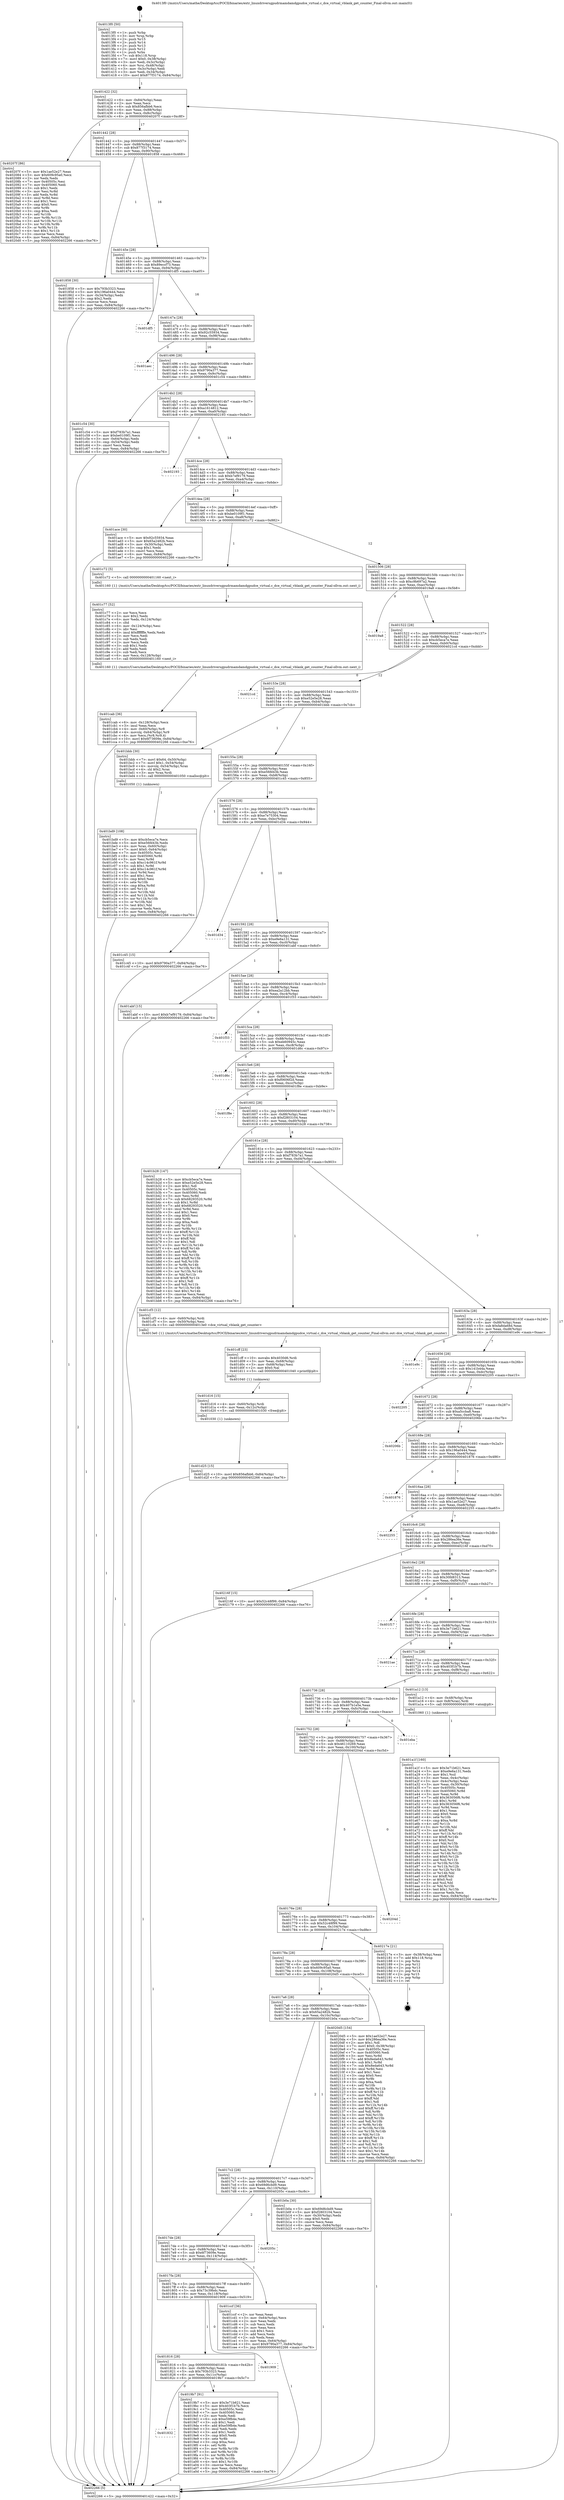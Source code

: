 digraph "0x4013f0" {
  label = "0x4013f0 (/mnt/c/Users/mathe/Desktop/tcc/POCII/binaries/extr_linuxdriversgpudrmamdamdgpudce_virtual.c_dce_virtual_vblank_get_counter_Final-ollvm.out::main(0))"
  labelloc = "t"
  node[shape=record]

  Entry [label="",width=0.3,height=0.3,shape=circle,fillcolor=black,style=filled]
  "0x401422" [label="{
     0x401422 [32]\l
     | [instrs]\l
     &nbsp;&nbsp;0x401422 \<+6\>: mov -0x84(%rbp),%eax\l
     &nbsp;&nbsp;0x401428 \<+2\>: mov %eax,%ecx\l
     &nbsp;&nbsp;0x40142a \<+6\>: sub $0x856afbb6,%ecx\l
     &nbsp;&nbsp;0x401430 \<+6\>: mov %eax,-0x88(%rbp)\l
     &nbsp;&nbsp;0x401436 \<+6\>: mov %ecx,-0x8c(%rbp)\l
     &nbsp;&nbsp;0x40143c \<+6\>: je 000000000040207f \<main+0xc8f\>\l
  }"]
  "0x40207f" [label="{
     0x40207f [86]\l
     | [instrs]\l
     &nbsp;&nbsp;0x40207f \<+5\>: mov $0x1ae52e27,%eax\l
     &nbsp;&nbsp;0x402084 \<+5\>: mov $0x609c95a0,%ecx\l
     &nbsp;&nbsp;0x402089 \<+2\>: xor %edx,%edx\l
     &nbsp;&nbsp;0x40208b \<+7\>: mov 0x40505c,%esi\l
     &nbsp;&nbsp;0x402092 \<+7\>: mov 0x405060,%edi\l
     &nbsp;&nbsp;0x402099 \<+3\>: sub $0x1,%edx\l
     &nbsp;&nbsp;0x40209c \<+3\>: mov %esi,%r8d\l
     &nbsp;&nbsp;0x40209f \<+3\>: add %edx,%r8d\l
     &nbsp;&nbsp;0x4020a2 \<+4\>: imul %r8d,%esi\l
     &nbsp;&nbsp;0x4020a6 \<+3\>: and $0x1,%esi\l
     &nbsp;&nbsp;0x4020a9 \<+3\>: cmp $0x0,%esi\l
     &nbsp;&nbsp;0x4020ac \<+4\>: sete %r9b\l
     &nbsp;&nbsp;0x4020b0 \<+3\>: cmp $0xa,%edi\l
     &nbsp;&nbsp;0x4020b3 \<+4\>: setl %r10b\l
     &nbsp;&nbsp;0x4020b7 \<+3\>: mov %r9b,%r11b\l
     &nbsp;&nbsp;0x4020ba \<+3\>: and %r10b,%r11b\l
     &nbsp;&nbsp;0x4020bd \<+3\>: xor %r10b,%r9b\l
     &nbsp;&nbsp;0x4020c0 \<+3\>: or %r9b,%r11b\l
     &nbsp;&nbsp;0x4020c3 \<+4\>: test $0x1,%r11b\l
     &nbsp;&nbsp;0x4020c7 \<+3\>: cmovne %ecx,%eax\l
     &nbsp;&nbsp;0x4020ca \<+6\>: mov %eax,-0x84(%rbp)\l
     &nbsp;&nbsp;0x4020d0 \<+5\>: jmp 0000000000402266 \<main+0xe76\>\l
  }"]
  "0x401442" [label="{
     0x401442 [28]\l
     | [instrs]\l
     &nbsp;&nbsp;0x401442 \<+5\>: jmp 0000000000401447 \<main+0x57\>\l
     &nbsp;&nbsp;0x401447 \<+6\>: mov -0x88(%rbp),%eax\l
     &nbsp;&nbsp;0x40144d \<+5\>: sub $0x877f3174,%eax\l
     &nbsp;&nbsp;0x401452 \<+6\>: mov %eax,-0x90(%rbp)\l
     &nbsp;&nbsp;0x401458 \<+6\>: je 0000000000401858 \<main+0x468\>\l
  }"]
  Exit [label="",width=0.3,height=0.3,shape=circle,fillcolor=black,style=filled,peripheries=2]
  "0x401858" [label="{
     0x401858 [30]\l
     | [instrs]\l
     &nbsp;&nbsp;0x401858 \<+5\>: mov $0x793b3323,%eax\l
     &nbsp;&nbsp;0x40185d \<+5\>: mov $0x196a0444,%ecx\l
     &nbsp;&nbsp;0x401862 \<+3\>: mov -0x34(%rbp),%edx\l
     &nbsp;&nbsp;0x401865 \<+3\>: cmp $0x2,%edx\l
     &nbsp;&nbsp;0x401868 \<+3\>: cmovne %ecx,%eax\l
     &nbsp;&nbsp;0x40186b \<+6\>: mov %eax,-0x84(%rbp)\l
     &nbsp;&nbsp;0x401871 \<+5\>: jmp 0000000000402266 \<main+0xe76\>\l
  }"]
  "0x40145e" [label="{
     0x40145e [28]\l
     | [instrs]\l
     &nbsp;&nbsp;0x40145e \<+5\>: jmp 0000000000401463 \<main+0x73\>\l
     &nbsp;&nbsp;0x401463 \<+6\>: mov -0x88(%rbp),%eax\l
     &nbsp;&nbsp;0x401469 \<+5\>: sub $0x89eccf73,%eax\l
     &nbsp;&nbsp;0x40146e \<+6\>: mov %eax,-0x94(%rbp)\l
     &nbsp;&nbsp;0x401474 \<+6\>: je 0000000000401df5 \<main+0xa05\>\l
  }"]
  "0x402266" [label="{
     0x402266 [5]\l
     | [instrs]\l
     &nbsp;&nbsp;0x402266 \<+5\>: jmp 0000000000401422 \<main+0x32\>\l
  }"]
  "0x4013f0" [label="{
     0x4013f0 [50]\l
     | [instrs]\l
     &nbsp;&nbsp;0x4013f0 \<+1\>: push %rbp\l
     &nbsp;&nbsp;0x4013f1 \<+3\>: mov %rsp,%rbp\l
     &nbsp;&nbsp;0x4013f4 \<+2\>: push %r15\l
     &nbsp;&nbsp;0x4013f6 \<+2\>: push %r14\l
     &nbsp;&nbsp;0x4013f8 \<+2\>: push %r13\l
     &nbsp;&nbsp;0x4013fa \<+2\>: push %r12\l
     &nbsp;&nbsp;0x4013fc \<+1\>: push %rbx\l
     &nbsp;&nbsp;0x4013fd \<+7\>: sub $0x118,%rsp\l
     &nbsp;&nbsp;0x401404 \<+7\>: movl $0x0,-0x38(%rbp)\l
     &nbsp;&nbsp;0x40140b \<+3\>: mov %edi,-0x3c(%rbp)\l
     &nbsp;&nbsp;0x40140e \<+4\>: mov %rsi,-0x48(%rbp)\l
     &nbsp;&nbsp;0x401412 \<+3\>: mov -0x3c(%rbp),%edi\l
     &nbsp;&nbsp;0x401415 \<+3\>: mov %edi,-0x34(%rbp)\l
     &nbsp;&nbsp;0x401418 \<+10\>: movl $0x877f3174,-0x84(%rbp)\l
  }"]
  "0x401d25" [label="{
     0x401d25 [15]\l
     | [instrs]\l
     &nbsp;&nbsp;0x401d25 \<+10\>: movl $0x856afbb6,-0x84(%rbp)\l
     &nbsp;&nbsp;0x401d2f \<+5\>: jmp 0000000000402266 \<main+0xe76\>\l
  }"]
  "0x401df5" [label="{
     0x401df5\l
  }", style=dashed]
  "0x40147a" [label="{
     0x40147a [28]\l
     | [instrs]\l
     &nbsp;&nbsp;0x40147a \<+5\>: jmp 000000000040147f \<main+0x8f\>\l
     &nbsp;&nbsp;0x40147f \<+6\>: mov -0x88(%rbp),%eax\l
     &nbsp;&nbsp;0x401485 \<+5\>: sub $0x92c55934,%eax\l
     &nbsp;&nbsp;0x40148a \<+6\>: mov %eax,-0x98(%rbp)\l
     &nbsp;&nbsp;0x401490 \<+6\>: je 0000000000401aec \<main+0x6fc\>\l
  }"]
  "0x401d16" [label="{
     0x401d16 [15]\l
     | [instrs]\l
     &nbsp;&nbsp;0x401d16 \<+4\>: mov -0x60(%rbp),%rdi\l
     &nbsp;&nbsp;0x401d1a \<+6\>: mov %eax,-0x12c(%rbp)\l
     &nbsp;&nbsp;0x401d20 \<+5\>: call 0000000000401030 \<free@plt\>\l
     | [calls]\l
     &nbsp;&nbsp;0x401030 \{1\} (unknown)\l
  }"]
  "0x401aec" [label="{
     0x401aec\l
  }", style=dashed]
  "0x401496" [label="{
     0x401496 [28]\l
     | [instrs]\l
     &nbsp;&nbsp;0x401496 \<+5\>: jmp 000000000040149b \<main+0xab\>\l
     &nbsp;&nbsp;0x40149b \<+6\>: mov -0x88(%rbp),%eax\l
     &nbsp;&nbsp;0x4014a1 \<+5\>: sub $0x9790a377,%eax\l
     &nbsp;&nbsp;0x4014a6 \<+6\>: mov %eax,-0x9c(%rbp)\l
     &nbsp;&nbsp;0x4014ac \<+6\>: je 0000000000401c54 \<main+0x864\>\l
  }"]
  "0x401cff" [label="{
     0x401cff [23]\l
     | [instrs]\l
     &nbsp;&nbsp;0x401cff \<+10\>: movabs $0x4030d6,%rdi\l
     &nbsp;&nbsp;0x401d09 \<+3\>: mov %eax,-0x68(%rbp)\l
     &nbsp;&nbsp;0x401d0c \<+3\>: mov -0x68(%rbp),%esi\l
     &nbsp;&nbsp;0x401d0f \<+2\>: mov $0x0,%al\l
     &nbsp;&nbsp;0x401d11 \<+5\>: call 0000000000401040 \<printf@plt\>\l
     | [calls]\l
     &nbsp;&nbsp;0x401040 \{1\} (unknown)\l
  }"]
  "0x401c54" [label="{
     0x401c54 [30]\l
     | [instrs]\l
     &nbsp;&nbsp;0x401c54 \<+5\>: mov $0xf783b7a1,%eax\l
     &nbsp;&nbsp;0x401c59 \<+5\>: mov $0xbe0109f1,%ecx\l
     &nbsp;&nbsp;0x401c5e \<+3\>: mov -0x64(%rbp),%edx\l
     &nbsp;&nbsp;0x401c61 \<+3\>: cmp -0x54(%rbp),%edx\l
     &nbsp;&nbsp;0x401c64 \<+3\>: cmovl %ecx,%eax\l
     &nbsp;&nbsp;0x401c67 \<+6\>: mov %eax,-0x84(%rbp)\l
     &nbsp;&nbsp;0x401c6d \<+5\>: jmp 0000000000402266 \<main+0xe76\>\l
  }"]
  "0x4014b2" [label="{
     0x4014b2 [28]\l
     | [instrs]\l
     &nbsp;&nbsp;0x4014b2 \<+5\>: jmp 00000000004014b7 \<main+0xc7\>\l
     &nbsp;&nbsp;0x4014b7 \<+6\>: mov -0x88(%rbp),%eax\l
     &nbsp;&nbsp;0x4014bd \<+5\>: sub $0xa1614812,%eax\l
     &nbsp;&nbsp;0x4014c2 \<+6\>: mov %eax,-0xa0(%rbp)\l
     &nbsp;&nbsp;0x4014c8 \<+6\>: je 0000000000402193 \<main+0xda3\>\l
  }"]
  "0x401cab" [label="{
     0x401cab [36]\l
     | [instrs]\l
     &nbsp;&nbsp;0x401cab \<+6\>: mov -0x128(%rbp),%ecx\l
     &nbsp;&nbsp;0x401cb1 \<+3\>: imul %eax,%ecx\l
     &nbsp;&nbsp;0x401cb4 \<+4\>: mov -0x60(%rbp),%r8\l
     &nbsp;&nbsp;0x401cb8 \<+4\>: movslq -0x64(%rbp),%r9\l
     &nbsp;&nbsp;0x401cbc \<+4\>: mov %ecx,(%r8,%r9,4)\l
     &nbsp;&nbsp;0x401cc0 \<+10\>: movl $0x6f73609e,-0x84(%rbp)\l
     &nbsp;&nbsp;0x401cca \<+5\>: jmp 0000000000402266 \<main+0xe76\>\l
  }"]
  "0x402193" [label="{
     0x402193\l
  }", style=dashed]
  "0x4014ce" [label="{
     0x4014ce [28]\l
     | [instrs]\l
     &nbsp;&nbsp;0x4014ce \<+5\>: jmp 00000000004014d3 \<main+0xe3\>\l
     &nbsp;&nbsp;0x4014d3 \<+6\>: mov -0x88(%rbp),%eax\l
     &nbsp;&nbsp;0x4014d9 \<+5\>: sub $0xb7ef9179,%eax\l
     &nbsp;&nbsp;0x4014de \<+6\>: mov %eax,-0xa4(%rbp)\l
     &nbsp;&nbsp;0x4014e4 \<+6\>: je 0000000000401ace \<main+0x6de\>\l
  }"]
  "0x401c77" [label="{
     0x401c77 [52]\l
     | [instrs]\l
     &nbsp;&nbsp;0x401c77 \<+2\>: xor %ecx,%ecx\l
     &nbsp;&nbsp;0x401c79 \<+5\>: mov $0x2,%edx\l
     &nbsp;&nbsp;0x401c7e \<+6\>: mov %edx,-0x124(%rbp)\l
     &nbsp;&nbsp;0x401c84 \<+1\>: cltd\l
     &nbsp;&nbsp;0x401c85 \<+6\>: mov -0x124(%rbp),%esi\l
     &nbsp;&nbsp;0x401c8b \<+2\>: idiv %esi\l
     &nbsp;&nbsp;0x401c8d \<+6\>: imul $0xfffffffe,%edx,%edx\l
     &nbsp;&nbsp;0x401c93 \<+2\>: mov %ecx,%edi\l
     &nbsp;&nbsp;0x401c95 \<+2\>: sub %edx,%edi\l
     &nbsp;&nbsp;0x401c97 \<+2\>: mov %ecx,%edx\l
     &nbsp;&nbsp;0x401c99 \<+3\>: sub $0x1,%edx\l
     &nbsp;&nbsp;0x401c9c \<+2\>: add %edx,%edi\l
     &nbsp;&nbsp;0x401c9e \<+2\>: sub %edi,%ecx\l
     &nbsp;&nbsp;0x401ca0 \<+6\>: mov %ecx,-0x128(%rbp)\l
     &nbsp;&nbsp;0x401ca6 \<+5\>: call 0000000000401160 \<next_i\>\l
     | [calls]\l
     &nbsp;&nbsp;0x401160 \{1\} (/mnt/c/Users/mathe/Desktop/tcc/POCII/binaries/extr_linuxdriversgpudrmamdamdgpudce_virtual.c_dce_virtual_vblank_get_counter_Final-ollvm.out::next_i)\l
  }"]
  "0x401ace" [label="{
     0x401ace [30]\l
     | [instrs]\l
     &nbsp;&nbsp;0x401ace \<+5\>: mov $0x92c55934,%eax\l
     &nbsp;&nbsp;0x401ad3 \<+5\>: mov $0x65a2482b,%ecx\l
     &nbsp;&nbsp;0x401ad8 \<+3\>: mov -0x30(%rbp),%edx\l
     &nbsp;&nbsp;0x401adb \<+3\>: cmp $0x1,%edx\l
     &nbsp;&nbsp;0x401ade \<+3\>: cmovl %ecx,%eax\l
     &nbsp;&nbsp;0x401ae1 \<+6\>: mov %eax,-0x84(%rbp)\l
     &nbsp;&nbsp;0x401ae7 \<+5\>: jmp 0000000000402266 \<main+0xe76\>\l
  }"]
  "0x4014ea" [label="{
     0x4014ea [28]\l
     | [instrs]\l
     &nbsp;&nbsp;0x4014ea \<+5\>: jmp 00000000004014ef \<main+0xff\>\l
     &nbsp;&nbsp;0x4014ef \<+6\>: mov -0x88(%rbp),%eax\l
     &nbsp;&nbsp;0x4014f5 \<+5\>: sub $0xbe0109f1,%eax\l
     &nbsp;&nbsp;0x4014fa \<+6\>: mov %eax,-0xa8(%rbp)\l
     &nbsp;&nbsp;0x401500 \<+6\>: je 0000000000401c72 \<main+0x882\>\l
  }"]
  "0x401bd9" [label="{
     0x401bd9 [108]\l
     | [instrs]\l
     &nbsp;&nbsp;0x401bd9 \<+5\>: mov $0xcb5eca7e,%ecx\l
     &nbsp;&nbsp;0x401bde \<+5\>: mov $0xe56fd43b,%edx\l
     &nbsp;&nbsp;0x401be3 \<+4\>: mov %rax,-0x60(%rbp)\l
     &nbsp;&nbsp;0x401be7 \<+7\>: movl $0x0,-0x64(%rbp)\l
     &nbsp;&nbsp;0x401bee \<+7\>: mov 0x40505c,%esi\l
     &nbsp;&nbsp;0x401bf5 \<+8\>: mov 0x405060,%r8d\l
     &nbsp;&nbsp;0x401bfd \<+3\>: mov %esi,%r9d\l
     &nbsp;&nbsp;0x401c00 \<+7\>: sub $0xc14c961f,%r9d\l
     &nbsp;&nbsp;0x401c07 \<+4\>: sub $0x1,%r9d\l
     &nbsp;&nbsp;0x401c0b \<+7\>: add $0xc14c961f,%r9d\l
     &nbsp;&nbsp;0x401c12 \<+4\>: imul %r9d,%esi\l
     &nbsp;&nbsp;0x401c16 \<+3\>: and $0x1,%esi\l
     &nbsp;&nbsp;0x401c19 \<+3\>: cmp $0x0,%esi\l
     &nbsp;&nbsp;0x401c1c \<+4\>: sete %r10b\l
     &nbsp;&nbsp;0x401c20 \<+4\>: cmp $0xa,%r8d\l
     &nbsp;&nbsp;0x401c24 \<+4\>: setl %r11b\l
     &nbsp;&nbsp;0x401c28 \<+3\>: mov %r10b,%bl\l
     &nbsp;&nbsp;0x401c2b \<+3\>: and %r11b,%bl\l
     &nbsp;&nbsp;0x401c2e \<+3\>: xor %r11b,%r10b\l
     &nbsp;&nbsp;0x401c31 \<+3\>: or %r10b,%bl\l
     &nbsp;&nbsp;0x401c34 \<+3\>: test $0x1,%bl\l
     &nbsp;&nbsp;0x401c37 \<+3\>: cmovne %edx,%ecx\l
     &nbsp;&nbsp;0x401c3a \<+6\>: mov %ecx,-0x84(%rbp)\l
     &nbsp;&nbsp;0x401c40 \<+5\>: jmp 0000000000402266 \<main+0xe76\>\l
  }"]
  "0x401c72" [label="{
     0x401c72 [5]\l
     | [instrs]\l
     &nbsp;&nbsp;0x401c72 \<+5\>: call 0000000000401160 \<next_i\>\l
     | [calls]\l
     &nbsp;&nbsp;0x401160 \{1\} (/mnt/c/Users/mathe/Desktop/tcc/POCII/binaries/extr_linuxdriversgpudrmamdamdgpudce_virtual.c_dce_virtual_vblank_get_counter_Final-ollvm.out::next_i)\l
  }"]
  "0x401506" [label="{
     0x401506 [28]\l
     | [instrs]\l
     &nbsp;&nbsp;0x401506 \<+5\>: jmp 000000000040150b \<main+0x11b\>\l
     &nbsp;&nbsp;0x40150b \<+6\>: mov -0x88(%rbp),%eax\l
     &nbsp;&nbsp;0x401511 \<+5\>: sub $0xc9b697a2,%eax\l
     &nbsp;&nbsp;0x401516 \<+6\>: mov %eax,-0xac(%rbp)\l
     &nbsp;&nbsp;0x40151c \<+6\>: je 00000000004019a8 \<main+0x5b8\>\l
  }"]
  "0x401a1f" [label="{
     0x401a1f [160]\l
     | [instrs]\l
     &nbsp;&nbsp;0x401a1f \<+5\>: mov $0x3e71b621,%ecx\l
     &nbsp;&nbsp;0x401a24 \<+5\>: mov $0xe9e6a131,%edx\l
     &nbsp;&nbsp;0x401a29 \<+3\>: mov $0x1,%sil\l
     &nbsp;&nbsp;0x401a2c \<+3\>: mov %eax,-0x4c(%rbp)\l
     &nbsp;&nbsp;0x401a2f \<+3\>: mov -0x4c(%rbp),%eax\l
     &nbsp;&nbsp;0x401a32 \<+3\>: mov %eax,-0x30(%rbp)\l
     &nbsp;&nbsp;0x401a35 \<+7\>: mov 0x40505c,%eax\l
     &nbsp;&nbsp;0x401a3c \<+8\>: mov 0x405060,%r8d\l
     &nbsp;&nbsp;0x401a44 \<+3\>: mov %eax,%r9d\l
     &nbsp;&nbsp;0x401a47 \<+7\>: add $0x363056f6,%r9d\l
     &nbsp;&nbsp;0x401a4e \<+4\>: sub $0x1,%r9d\l
     &nbsp;&nbsp;0x401a52 \<+7\>: sub $0x363056f6,%r9d\l
     &nbsp;&nbsp;0x401a59 \<+4\>: imul %r9d,%eax\l
     &nbsp;&nbsp;0x401a5d \<+3\>: and $0x1,%eax\l
     &nbsp;&nbsp;0x401a60 \<+3\>: cmp $0x0,%eax\l
     &nbsp;&nbsp;0x401a63 \<+4\>: sete %r10b\l
     &nbsp;&nbsp;0x401a67 \<+4\>: cmp $0xa,%r8d\l
     &nbsp;&nbsp;0x401a6b \<+4\>: setl %r11b\l
     &nbsp;&nbsp;0x401a6f \<+3\>: mov %r10b,%bl\l
     &nbsp;&nbsp;0x401a72 \<+3\>: xor $0xff,%bl\l
     &nbsp;&nbsp;0x401a75 \<+3\>: mov %r11b,%r14b\l
     &nbsp;&nbsp;0x401a78 \<+4\>: xor $0xff,%r14b\l
     &nbsp;&nbsp;0x401a7c \<+4\>: xor $0x0,%sil\l
     &nbsp;&nbsp;0x401a80 \<+3\>: mov %bl,%r15b\l
     &nbsp;&nbsp;0x401a83 \<+4\>: and $0x0,%r15b\l
     &nbsp;&nbsp;0x401a87 \<+3\>: and %sil,%r10b\l
     &nbsp;&nbsp;0x401a8a \<+3\>: mov %r14b,%r12b\l
     &nbsp;&nbsp;0x401a8d \<+4\>: and $0x0,%r12b\l
     &nbsp;&nbsp;0x401a91 \<+3\>: and %sil,%r11b\l
     &nbsp;&nbsp;0x401a94 \<+3\>: or %r10b,%r15b\l
     &nbsp;&nbsp;0x401a97 \<+3\>: or %r11b,%r12b\l
     &nbsp;&nbsp;0x401a9a \<+3\>: xor %r12b,%r15b\l
     &nbsp;&nbsp;0x401a9d \<+3\>: or %r14b,%bl\l
     &nbsp;&nbsp;0x401aa0 \<+3\>: xor $0xff,%bl\l
     &nbsp;&nbsp;0x401aa3 \<+4\>: or $0x0,%sil\l
     &nbsp;&nbsp;0x401aa7 \<+3\>: and %sil,%bl\l
     &nbsp;&nbsp;0x401aaa \<+3\>: or %bl,%r15b\l
     &nbsp;&nbsp;0x401aad \<+4\>: test $0x1,%r15b\l
     &nbsp;&nbsp;0x401ab1 \<+3\>: cmovne %edx,%ecx\l
     &nbsp;&nbsp;0x401ab4 \<+6\>: mov %ecx,-0x84(%rbp)\l
     &nbsp;&nbsp;0x401aba \<+5\>: jmp 0000000000402266 \<main+0xe76\>\l
  }"]
  "0x4019a8" [label="{
     0x4019a8\l
  }", style=dashed]
  "0x401522" [label="{
     0x401522 [28]\l
     | [instrs]\l
     &nbsp;&nbsp;0x401522 \<+5\>: jmp 0000000000401527 \<main+0x137\>\l
     &nbsp;&nbsp;0x401527 \<+6\>: mov -0x88(%rbp),%eax\l
     &nbsp;&nbsp;0x40152d \<+5\>: sub $0xcb5eca7e,%eax\l
     &nbsp;&nbsp;0x401532 \<+6\>: mov %eax,-0xb0(%rbp)\l
     &nbsp;&nbsp;0x401538 \<+6\>: je 00000000004021cd \<main+0xddd\>\l
  }"]
  "0x401832" [label="{
     0x401832\l
  }", style=dashed]
  "0x4021cd" [label="{
     0x4021cd\l
  }", style=dashed]
  "0x40153e" [label="{
     0x40153e [28]\l
     | [instrs]\l
     &nbsp;&nbsp;0x40153e \<+5\>: jmp 0000000000401543 \<main+0x153\>\l
     &nbsp;&nbsp;0x401543 \<+6\>: mov -0x88(%rbp),%eax\l
     &nbsp;&nbsp;0x401549 \<+5\>: sub $0xe52e5e28,%eax\l
     &nbsp;&nbsp;0x40154e \<+6\>: mov %eax,-0xb4(%rbp)\l
     &nbsp;&nbsp;0x401554 \<+6\>: je 0000000000401bbb \<main+0x7cb\>\l
  }"]
  "0x4019b7" [label="{
     0x4019b7 [91]\l
     | [instrs]\l
     &nbsp;&nbsp;0x4019b7 \<+5\>: mov $0x3e71b621,%eax\l
     &nbsp;&nbsp;0x4019bc \<+5\>: mov $0x403f1b7b,%ecx\l
     &nbsp;&nbsp;0x4019c1 \<+7\>: mov 0x40505c,%edx\l
     &nbsp;&nbsp;0x4019c8 \<+7\>: mov 0x405060,%esi\l
     &nbsp;&nbsp;0x4019cf \<+2\>: mov %edx,%edi\l
     &nbsp;&nbsp;0x4019d1 \<+6\>: sub $0xe59fb4e,%edi\l
     &nbsp;&nbsp;0x4019d7 \<+3\>: sub $0x1,%edi\l
     &nbsp;&nbsp;0x4019da \<+6\>: add $0xe59fb4e,%edi\l
     &nbsp;&nbsp;0x4019e0 \<+3\>: imul %edi,%edx\l
     &nbsp;&nbsp;0x4019e3 \<+3\>: and $0x1,%edx\l
     &nbsp;&nbsp;0x4019e6 \<+3\>: cmp $0x0,%edx\l
     &nbsp;&nbsp;0x4019e9 \<+4\>: sete %r8b\l
     &nbsp;&nbsp;0x4019ed \<+3\>: cmp $0xa,%esi\l
     &nbsp;&nbsp;0x4019f0 \<+4\>: setl %r9b\l
     &nbsp;&nbsp;0x4019f4 \<+3\>: mov %r8b,%r10b\l
     &nbsp;&nbsp;0x4019f7 \<+3\>: and %r9b,%r10b\l
     &nbsp;&nbsp;0x4019fa \<+3\>: xor %r9b,%r8b\l
     &nbsp;&nbsp;0x4019fd \<+3\>: or %r8b,%r10b\l
     &nbsp;&nbsp;0x401a00 \<+4\>: test $0x1,%r10b\l
     &nbsp;&nbsp;0x401a04 \<+3\>: cmovne %ecx,%eax\l
     &nbsp;&nbsp;0x401a07 \<+6\>: mov %eax,-0x84(%rbp)\l
     &nbsp;&nbsp;0x401a0d \<+5\>: jmp 0000000000402266 \<main+0xe76\>\l
  }"]
  "0x401bbb" [label="{
     0x401bbb [30]\l
     | [instrs]\l
     &nbsp;&nbsp;0x401bbb \<+7\>: movl $0x64,-0x50(%rbp)\l
     &nbsp;&nbsp;0x401bc2 \<+7\>: movl $0x1,-0x54(%rbp)\l
     &nbsp;&nbsp;0x401bc9 \<+4\>: movslq -0x54(%rbp),%rax\l
     &nbsp;&nbsp;0x401bcd \<+4\>: shl $0x2,%rax\l
     &nbsp;&nbsp;0x401bd1 \<+3\>: mov %rax,%rdi\l
     &nbsp;&nbsp;0x401bd4 \<+5\>: call 0000000000401050 \<malloc@plt\>\l
     | [calls]\l
     &nbsp;&nbsp;0x401050 \{1\} (unknown)\l
  }"]
  "0x40155a" [label="{
     0x40155a [28]\l
     | [instrs]\l
     &nbsp;&nbsp;0x40155a \<+5\>: jmp 000000000040155f \<main+0x16f\>\l
     &nbsp;&nbsp;0x40155f \<+6\>: mov -0x88(%rbp),%eax\l
     &nbsp;&nbsp;0x401565 \<+5\>: sub $0xe56fd43b,%eax\l
     &nbsp;&nbsp;0x40156a \<+6\>: mov %eax,-0xb8(%rbp)\l
     &nbsp;&nbsp;0x401570 \<+6\>: je 0000000000401c45 \<main+0x855\>\l
  }"]
  "0x401816" [label="{
     0x401816 [28]\l
     | [instrs]\l
     &nbsp;&nbsp;0x401816 \<+5\>: jmp 000000000040181b \<main+0x42b\>\l
     &nbsp;&nbsp;0x40181b \<+6\>: mov -0x88(%rbp),%eax\l
     &nbsp;&nbsp;0x401821 \<+5\>: sub $0x793b3323,%eax\l
     &nbsp;&nbsp;0x401826 \<+6\>: mov %eax,-0x11c(%rbp)\l
     &nbsp;&nbsp;0x40182c \<+6\>: je 00000000004019b7 \<main+0x5c7\>\l
  }"]
  "0x401c45" [label="{
     0x401c45 [15]\l
     | [instrs]\l
     &nbsp;&nbsp;0x401c45 \<+10\>: movl $0x9790a377,-0x84(%rbp)\l
     &nbsp;&nbsp;0x401c4f \<+5\>: jmp 0000000000402266 \<main+0xe76\>\l
  }"]
  "0x401576" [label="{
     0x401576 [28]\l
     | [instrs]\l
     &nbsp;&nbsp;0x401576 \<+5\>: jmp 000000000040157b \<main+0x18b\>\l
     &nbsp;&nbsp;0x40157b \<+6\>: mov -0x88(%rbp),%eax\l
     &nbsp;&nbsp;0x401581 \<+5\>: sub $0xe7e75304,%eax\l
     &nbsp;&nbsp;0x401586 \<+6\>: mov %eax,-0xbc(%rbp)\l
     &nbsp;&nbsp;0x40158c \<+6\>: je 0000000000401d34 \<main+0x944\>\l
  }"]
  "0x401909" [label="{
     0x401909\l
  }", style=dashed]
  "0x401d34" [label="{
     0x401d34\l
  }", style=dashed]
  "0x401592" [label="{
     0x401592 [28]\l
     | [instrs]\l
     &nbsp;&nbsp;0x401592 \<+5\>: jmp 0000000000401597 \<main+0x1a7\>\l
     &nbsp;&nbsp;0x401597 \<+6\>: mov -0x88(%rbp),%eax\l
     &nbsp;&nbsp;0x40159d \<+5\>: sub $0xe9e6a131,%eax\l
     &nbsp;&nbsp;0x4015a2 \<+6\>: mov %eax,-0xc0(%rbp)\l
     &nbsp;&nbsp;0x4015a8 \<+6\>: je 0000000000401abf \<main+0x6cf\>\l
  }"]
  "0x4017fa" [label="{
     0x4017fa [28]\l
     | [instrs]\l
     &nbsp;&nbsp;0x4017fa \<+5\>: jmp 00000000004017ff \<main+0x40f\>\l
     &nbsp;&nbsp;0x4017ff \<+6\>: mov -0x88(%rbp),%eax\l
     &nbsp;&nbsp;0x401805 \<+5\>: sub $0x73c39bdc,%eax\l
     &nbsp;&nbsp;0x40180a \<+6\>: mov %eax,-0x118(%rbp)\l
     &nbsp;&nbsp;0x401810 \<+6\>: je 0000000000401909 \<main+0x519\>\l
  }"]
  "0x401abf" [label="{
     0x401abf [15]\l
     | [instrs]\l
     &nbsp;&nbsp;0x401abf \<+10\>: movl $0xb7ef9179,-0x84(%rbp)\l
     &nbsp;&nbsp;0x401ac9 \<+5\>: jmp 0000000000402266 \<main+0xe76\>\l
  }"]
  "0x4015ae" [label="{
     0x4015ae [28]\l
     | [instrs]\l
     &nbsp;&nbsp;0x4015ae \<+5\>: jmp 00000000004015b3 \<main+0x1c3\>\l
     &nbsp;&nbsp;0x4015b3 \<+6\>: mov -0x88(%rbp),%eax\l
     &nbsp;&nbsp;0x4015b9 \<+5\>: sub $0xea2a12bb,%eax\l
     &nbsp;&nbsp;0x4015be \<+6\>: mov %eax,-0xc4(%rbp)\l
     &nbsp;&nbsp;0x4015c4 \<+6\>: je 0000000000401f33 \<main+0xb43\>\l
  }"]
  "0x401ccf" [label="{
     0x401ccf [36]\l
     | [instrs]\l
     &nbsp;&nbsp;0x401ccf \<+2\>: xor %eax,%eax\l
     &nbsp;&nbsp;0x401cd1 \<+3\>: mov -0x64(%rbp),%ecx\l
     &nbsp;&nbsp;0x401cd4 \<+2\>: mov %eax,%edx\l
     &nbsp;&nbsp;0x401cd6 \<+2\>: sub %ecx,%edx\l
     &nbsp;&nbsp;0x401cd8 \<+2\>: mov %eax,%ecx\l
     &nbsp;&nbsp;0x401cda \<+3\>: sub $0x1,%ecx\l
     &nbsp;&nbsp;0x401cdd \<+2\>: add %ecx,%edx\l
     &nbsp;&nbsp;0x401cdf \<+2\>: sub %edx,%eax\l
     &nbsp;&nbsp;0x401ce1 \<+3\>: mov %eax,-0x64(%rbp)\l
     &nbsp;&nbsp;0x401ce4 \<+10\>: movl $0x9790a377,-0x84(%rbp)\l
     &nbsp;&nbsp;0x401cee \<+5\>: jmp 0000000000402266 \<main+0xe76\>\l
  }"]
  "0x401f33" [label="{
     0x401f33\l
  }", style=dashed]
  "0x4015ca" [label="{
     0x4015ca [28]\l
     | [instrs]\l
     &nbsp;&nbsp;0x4015ca \<+5\>: jmp 00000000004015cf \<main+0x1df\>\l
     &nbsp;&nbsp;0x4015cf \<+6\>: mov -0x88(%rbp),%eax\l
     &nbsp;&nbsp;0x4015d5 \<+5\>: sub $0xeb60945c,%eax\l
     &nbsp;&nbsp;0x4015da \<+6\>: mov %eax,-0xc8(%rbp)\l
     &nbsp;&nbsp;0x4015e0 \<+6\>: je 0000000000401d6c \<main+0x97c\>\l
  }"]
  "0x4017de" [label="{
     0x4017de [28]\l
     | [instrs]\l
     &nbsp;&nbsp;0x4017de \<+5\>: jmp 00000000004017e3 \<main+0x3f3\>\l
     &nbsp;&nbsp;0x4017e3 \<+6\>: mov -0x88(%rbp),%eax\l
     &nbsp;&nbsp;0x4017e9 \<+5\>: sub $0x6f73609e,%eax\l
     &nbsp;&nbsp;0x4017ee \<+6\>: mov %eax,-0x114(%rbp)\l
     &nbsp;&nbsp;0x4017f4 \<+6\>: je 0000000000401ccf \<main+0x8df\>\l
  }"]
  "0x401d6c" [label="{
     0x401d6c\l
  }", style=dashed]
  "0x4015e6" [label="{
     0x4015e6 [28]\l
     | [instrs]\l
     &nbsp;&nbsp;0x4015e6 \<+5\>: jmp 00000000004015eb \<main+0x1fb\>\l
     &nbsp;&nbsp;0x4015eb \<+6\>: mov -0x88(%rbp),%eax\l
     &nbsp;&nbsp;0x4015f1 \<+5\>: sub $0xf0606f2d,%eax\l
     &nbsp;&nbsp;0x4015f6 \<+6\>: mov %eax,-0xcc(%rbp)\l
     &nbsp;&nbsp;0x4015fc \<+6\>: je 0000000000401f8e \<main+0xb9e\>\l
  }"]
  "0x40205c" [label="{
     0x40205c\l
  }", style=dashed]
  "0x401f8e" [label="{
     0x401f8e\l
  }", style=dashed]
  "0x401602" [label="{
     0x401602 [28]\l
     | [instrs]\l
     &nbsp;&nbsp;0x401602 \<+5\>: jmp 0000000000401607 \<main+0x217\>\l
     &nbsp;&nbsp;0x401607 \<+6\>: mov -0x88(%rbp),%eax\l
     &nbsp;&nbsp;0x40160d \<+5\>: sub $0xf2803104,%eax\l
     &nbsp;&nbsp;0x401612 \<+6\>: mov %eax,-0xd0(%rbp)\l
     &nbsp;&nbsp;0x401618 \<+6\>: je 0000000000401b28 \<main+0x738\>\l
  }"]
  "0x4017c2" [label="{
     0x4017c2 [28]\l
     | [instrs]\l
     &nbsp;&nbsp;0x4017c2 \<+5\>: jmp 00000000004017c7 \<main+0x3d7\>\l
     &nbsp;&nbsp;0x4017c7 \<+6\>: mov -0x88(%rbp),%eax\l
     &nbsp;&nbsp;0x4017cd \<+5\>: sub $0x69d6cbd9,%eax\l
     &nbsp;&nbsp;0x4017d2 \<+6\>: mov %eax,-0x110(%rbp)\l
     &nbsp;&nbsp;0x4017d8 \<+6\>: je 000000000040205c \<main+0xc6c\>\l
  }"]
  "0x401b28" [label="{
     0x401b28 [147]\l
     | [instrs]\l
     &nbsp;&nbsp;0x401b28 \<+5\>: mov $0xcb5eca7e,%eax\l
     &nbsp;&nbsp;0x401b2d \<+5\>: mov $0xe52e5e28,%ecx\l
     &nbsp;&nbsp;0x401b32 \<+2\>: mov $0x1,%dl\l
     &nbsp;&nbsp;0x401b34 \<+7\>: mov 0x40505c,%esi\l
     &nbsp;&nbsp;0x401b3b \<+7\>: mov 0x405060,%edi\l
     &nbsp;&nbsp;0x401b42 \<+3\>: mov %esi,%r8d\l
     &nbsp;&nbsp;0x401b45 \<+7\>: sub $0x68293520,%r8d\l
     &nbsp;&nbsp;0x401b4c \<+4\>: sub $0x1,%r8d\l
     &nbsp;&nbsp;0x401b50 \<+7\>: add $0x68293520,%r8d\l
     &nbsp;&nbsp;0x401b57 \<+4\>: imul %r8d,%esi\l
     &nbsp;&nbsp;0x401b5b \<+3\>: and $0x1,%esi\l
     &nbsp;&nbsp;0x401b5e \<+3\>: cmp $0x0,%esi\l
     &nbsp;&nbsp;0x401b61 \<+4\>: sete %r9b\l
     &nbsp;&nbsp;0x401b65 \<+3\>: cmp $0xa,%edi\l
     &nbsp;&nbsp;0x401b68 \<+4\>: setl %r10b\l
     &nbsp;&nbsp;0x401b6c \<+3\>: mov %r9b,%r11b\l
     &nbsp;&nbsp;0x401b6f \<+4\>: xor $0xff,%r11b\l
     &nbsp;&nbsp;0x401b73 \<+3\>: mov %r10b,%bl\l
     &nbsp;&nbsp;0x401b76 \<+3\>: xor $0xff,%bl\l
     &nbsp;&nbsp;0x401b79 \<+3\>: xor $0x1,%dl\l
     &nbsp;&nbsp;0x401b7c \<+3\>: mov %r11b,%r14b\l
     &nbsp;&nbsp;0x401b7f \<+4\>: and $0xff,%r14b\l
     &nbsp;&nbsp;0x401b83 \<+3\>: and %dl,%r9b\l
     &nbsp;&nbsp;0x401b86 \<+3\>: mov %bl,%r15b\l
     &nbsp;&nbsp;0x401b89 \<+4\>: and $0xff,%r15b\l
     &nbsp;&nbsp;0x401b8d \<+3\>: and %dl,%r10b\l
     &nbsp;&nbsp;0x401b90 \<+3\>: or %r9b,%r14b\l
     &nbsp;&nbsp;0x401b93 \<+3\>: or %r10b,%r15b\l
     &nbsp;&nbsp;0x401b96 \<+3\>: xor %r15b,%r14b\l
     &nbsp;&nbsp;0x401b99 \<+3\>: or %bl,%r11b\l
     &nbsp;&nbsp;0x401b9c \<+4\>: xor $0xff,%r11b\l
     &nbsp;&nbsp;0x401ba0 \<+3\>: or $0x1,%dl\l
     &nbsp;&nbsp;0x401ba3 \<+3\>: and %dl,%r11b\l
     &nbsp;&nbsp;0x401ba6 \<+3\>: or %r11b,%r14b\l
     &nbsp;&nbsp;0x401ba9 \<+4\>: test $0x1,%r14b\l
     &nbsp;&nbsp;0x401bad \<+3\>: cmovne %ecx,%eax\l
     &nbsp;&nbsp;0x401bb0 \<+6\>: mov %eax,-0x84(%rbp)\l
     &nbsp;&nbsp;0x401bb6 \<+5\>: jmp 0000000000402266 \<main+0xe76\>\l
  }"]
  "0x40161e" [label="{
     0x40161e [28]\l
     | [instrs]\l
     &nbsp;&nbsp;0x40161e \<+5\>: jmp 0000000000401623 \<main+0x233\>\l
     &nbsp;&nbsp;0x401623 \<+6\>: mov -0x88(%rbp),%eax\l
     &nbsp;&nbsp;0x401629 \<+5\>: sub $0xf783b7a1,%eax\l
     &nbsp;&nbsp;0x40162e \<+6\>: mov %eax,-0xd4(%rbp)\l
     &nbsp;&nbsp;0x401634 \<+6\>: je 0000000000401cf3 \<main+0x903\>\l
  }"]
  "0x401b0a" [label="{
     0x401b0a [30]\l
     | [instrs]\l
     &nbsp;&nbsp;0x401b0a \<+5\>: mov $0x69d6cbd9,%eax\l
     &nbsp;&nbsp;0x401b0f \<+5\>: mov $0xf2803104,%ecx\l
     &nbsp;&nbsp;0x401b14 \<+3\>: mov -0x30(%rbp),%edx\l
     &nbsp;&nbsp;0x401b17 \<+3\>: cmp $0x0,%edx\l
     &nbsp;&nbsp;0x401b1a \<+3\>: cmove %ecx,%eax\l
     &nbsp;&nbsp;0x401b1d \<+6\>: mov %eax,-0x84(%rbp)\l
     &nbsp;&nbsp;0x401b23 \<+5\>: jmp 0000000000402266 \<main+0xe76\>\l
  }"]
  "0x401cf3" [label="{
     0x401cf3 [12]\l
     | [instrs]\l
     &nbsp;&nbsp;0x401cf3 \<+4\>: mov -0x60(%rbp),%rdi\l
     &nbsp;&nbsp;0x401cf7 \<+3\>: mov -0x50(%rbp),%esi\l
     &nbsp;&nbsp;0x401cfa \<+5\>: call 00000000004013e0 \<dce_virtual_vblank_get_counter\>\l
     | [calls]\l
     &nbsp;&nbsp;0x4013e0 \{1\} (/mnt/c/Users/mathe/Desktop/tcc/POCII/binaries/extr_linuxdriversgpudrmamdamdgpudce_virtual.c_dce_virtual_vblank_get_counter_Final-ollvm.out::dce_virtual_vblank_get_counter)\l
  }"]
  "0x40163a" [label="{
     0x40163a [28]\l
     | [instrs]\l
     &nbsp;&nbsp;0x40163a \<+5\>: jmp 000000000040163f \<main+0x24f\>\l
     &nbsp;&nbsp;0x40163f \<+6\>: mov -0x88(%rbp),%eax\l
     &nbsp;&nbsp;0x401645 \<+5\>: sub $0xfa8da68d,%eax\l
     &nbsp;&nbsp;0x40164a \<+6\>: mov %eax,-0xd8(%rbp)\l
     &nbsp;&nbsp;0x401650 \<+6\>: je 0000000000401e9c \<main+0xaac\>\l
  }"]
  "0x4017a6" [label="{
     0x4017a6 [28]\l
     | [instrs]\l
     &nbsp;&nbsp;0x4017a6 \<+5\>: jmp 00000000004017ab \<main+0x3bb\>\l
     &nbsp;&nbsp;0x4017ab \<+6\>: mov -0x88(%rbp),%eax\l
     &nbsp;&nbsp;0x4017b1 \<+5\>: sub $0x65a2482b,%eax\l
     &nbsp;&nbsp;0x4017b6 \<+6\>: mov %eax,-0x10c(%rbp)\l
     &nbsp;&nbsp;0x4017bc \<+6\>: je 0000000000401b0a \<main+0x71a\>\l
  }"]
  "0x401e9c" [label="{
     0x401e9c\l
  }", style=dashed]
  "0x401656" [label="{
     0x401656 [28]\l
     | [instrs]\l
     &nbsp;&nbsp;0x401656 \<+5\>: jmp 000000000040165b \<main+0x26b\>\l
     &nbsp;&nbsp;0x40165b \<+6\>: mov -0x88(%rbp),%eax\l
     &nbsp;&nbsp;0x401661 \<+5\>: sub $0x141b44a,%eax\l
     &nbsp;&nbsp;0x401666 \<+6\>: mov %eax,-0xdc(%rbp)\l
     &nbsp;&nbsp;0x40166c \<+6\>: je 0000000000402205 \<main+0xe15\>\l
  }"]
  "0x4020d5" [label="{
     0x4020d5 [154]\l
     | [instrs]\l
     &nbsp;&nbsp;0x4020d5 \<+5\>: mov $0x1ae52e27,%eax\l
     &nbsp;&nbsp;0x4020da \<+5\>: mov $0x286ea36e,%ecx\l
     &nbsp;&nbsp;0x4020df \<+2\>: mov $0x1,%dl\l
     &nbsp;&nbsp;0x4020e1 \<+7\>: movl $0x0,-0x38(%rbp)\l
     &nbsp;&nbsp;0x4020e8 \<+7\>: mov 0x40505c,%esi\l
     &nbsp;&nbsp;0x4020ef \<+7\>: mov 0x405060,%edi\l
     &nbsp;&nbsp;0x4020f6 \<+3\>: mov %esi,%r8d\l
     &nbsp;&nbsp;0x4020f9 \<+7\>: add $0x8eda643,%r8d\l
     &nbsp;&nbsp;0x402100 \<+4\>: sub $0x1,%r8d\l
     &nbsp;&nbsp;0x402104 \<+7\>: sub $0x8eda643,%r8d\l
     &nbsp;&nbsp;0x40210b \<+4\>: imul %r8d,%esi\l
     &nbsp;&nbsp;0x40210f \<+3\>: and $0x1,%esi\l
     &nbsp;&nbsp;0x402112 \<+3\>: cmp $0x0,%esi\l
     &nbsp;&nbsp;0x402115 \<+4\>: sete %r9b\l
     &nbsp;&nbsp;0x402119 \<+3\>: cmp $0xa,%edi\l
     &nbsp;&nbsp;0x40211c \<+4\>: setl %r10b\l
     &nbsp;&nbsp;0x402120 \<+3\>: mov %r9b,%r11b\l
     &nbsp;&nbsp;0x402123 \<+4\>: xor $0xff,%r11b\l
     &nbsp;&nbsp;0x402127 \<+3\>: mov %r10b,%bl\l
     &nbsp;&nbsp;0x40212a \<+3\>: xor $0xff,%bl\l
     &nbsp;&nbsp;0x40212d \<+3\>: xor $0x1,%dl\l
     &nbsp;&nbsp;0x402130 \<+3\>: mov %r11b,%r14b\l
     &nbsp;&nbsp;0x402133 \<+4\>: and $0xff,%r14b\l
     &nbsp;&nbsp;0x402137 \<+3\>: and %dl,%r9b\l
     &nbsp;&nbsp;0x40213a \<+3\>: mov %bl,%r15b\l
     &nbsp;&nbsp;0x40213d \<+4\>: and $0xff,%r15b\l
     &nbsp;&nbsp;0x402141 \<+3\>: and %dl,%r10b\l
     &nbsp;&nbsp;0x402144 \<+3\>: or %r9b,%r14b\l
     &nbsp;&nbsp;0x402147 \<+3\>: or %r10b,%r15b\l
     &nbsp;&nbsp;0x40214a \<+3\>: xor %r15b,%r14b\l
     &nbsp;&nbsp;0x40214d \<+3\>: or %bl,%r11b\l
     &nbsp;&nbsp;0x402150 \<+4\>: xor $0xff,%r11b\l
     &nbsp;&nbsp;0x402154 \<+3\>: or $0x1,%dl\l
     &nbsp;&nbsp;0x402157 \<+3\>: and %dl,%r11b\l
     &nbsp;&nbsp;0x40215a \<+3\>: or %r11b,%r14b\l
     &nbsp;&nbsp;0x40215d \<+4\>: test $0x1,%r14b\l
     &nbsp;&nbsp;0x402161 \<+3\>: cmovne %ecx,%eax\l
     &nbsp;&nbsp;0x402164 \<+6\>: mov %eax,-0x84(%rbp)\l
     &nbsp;&nbsp;0x40216a \<+5\>: jmp 0000000000402266 \<main+0xe76\>\l
  }"]
  "0x402205" [label="{
     0x402205\l
  }", style=dashed]
  "0x401672" [label="{
     0x401672 [28]\l
     | [instrs]\l
     &nbsp;&nbsp;0x401672 \<+5\>: jmp 0000000000401677 \<main+0x287\>\l
     &nbsp;&nbsp;0x401677 \<+6\>: mov -0x88(%rbp),%eax\l
     &nbsp;&nbsp;0x40167d \<+5\>: sub $0xa5ccba8,%eax\l
     &nbsp;&nbsp;0x401682 \<+6\>: mov %eax,-0xe0(%rbp)\l
     &nbsp;&nbsp;0x401688 \<+6\>: je 000000000040206b \<main+0xc7b\>\l
  }"]
  "0x40178a" [label="{
     0x40178a [28]\l
     | [instrs]\l
     &nbsp;&nbsp;0x40178a \<+5\>: jmp 000000000040178f \<main+0x39f\>\l
     &nbsp;&nbsp;0x40178f \<+6\>: mov -0x88(%rbp),%eax\l
     &nbsp;&nbsp;0x401795 \<+5\>: sub $0x609c95a0,%eax\l
     &nbsp;&nbsp;0x40179a \<+6\>: mov %eax,-0x108(%rbp)\l
     &nbsp;&nbsp;0x4017a0 \<+6\>: je 00000000004020d5 \<main+0xce5\>\l
  }"]
  "0x40206b" [label="{
     0x40206b\l
  }", style=dashed]
  "0x40168e" [label="{
     0x40168e [28]\l
     | [instrs]\l
     &nbsp;&nbsp;0x40168e \<+5\>: jmp 0000000000401693 \<main+0x2a3\>\l
     &nbsp;&nbsp;0x401693 \<+6\>: mov -0x88(%rbp),%eax\l
     &nbsp;&nbsp;0x401699 \<+5\>: sub $0x196a0444,%eax\l
     &nbsp;&nbsp;0x40169e \<+6\>: mov %eax,-0xe4(%rbp)\l
     &nbsp;&nbsp;0x4016a4 \<+6\>: je 0000000000401876 \<main+0x486\>\l
  }"]
  "0x40217e" [label="{
     0x40217e [21]\l
     | [instrs]\l
     &nbsp;&nbsp;0x40217e \<+3\>: mov -0x38(%rbp),%eax\l
     &nbsp;&nbsp;0x402181 \<+7\>: add $0x118,%rsp\l
     &nbsp;&nbsp;0x402188 \<+1\>: pop %rbx\l
     &nbsp;&nbsp;0x402189 \<+2\>: pop %r12\l
     &nbsp;&nbsp;0x40218b \<+2\>: pop %r13\l
     &nbsp;&nbsp;0x40218d \<+2\>: pop %r14\l
     &nbsp;&nbsp;0x40218f \<+2\>: pop %r15\l
     &nbsp;&nbsp;0x402191 \<+1\>: pop %rbp\l
     &nbsp;&nbsp;0x402192 \<+1\>: ret\l
  }"]
  "0x401876" [label="{
     0x401876\l
  }", style=dashed]
  "0x4016aa" [label="{
     0x4016aa [28]\l
     | [instrs]\l
     &nbsp;&nbsp;0x4016aa \<+5\>: jmp 00000000004016af \<main+0x2bf\>\l
     &nbsp;&nbsp;0x4016af \<+6\>: mov -0x88(%rbp),%eax\l
     &nbsp;&nbsp;0x4016b5 \<+5\>: sub $0x1ae52e27,%eax\l
     &nbsp;&nbsp;0x4016ba \<+6\>: mov %eax,-0xe8(%rbp)\l
     &nbsp;&nbsp;0x4016c0 \<+6\>: je 0000000000402255 \<main+0xe65\>\l
  }"]
  "0x40176e" [label="{
     0x40176e [28]\l
     | [instrs]\l
     &nbsp;&nbsp;0x40176e \<+5\>: jmp 0000000000401773 \<main+0x383\>\l
     &nbsp;&nbsp;0x401773 \<+6\>: mov -0x88(%rbp),%eax\l
     &nbsp;&nbsp;0x401779 \<+5\>: sub $0x52c48f99,%eax\l
     &nbsp;&nbsp;0x40177e \<+6\>: mov %eax,-0x104(%rbp)\l
     &nbsp;&nbsp;0x401784 \<+6\>: je 000000000040217e \<main+0xd8e\>\l
  }"]
  "0x402255" [label="{
     0x402255\l
  }", style=dashed]
  "0x4016c6" [label="{
     0x4016c6 [28]\l
     | [instrs]\l
     &nbsp;&nbsp;0x4016c6 \<+5\>: jmp 00000000004016cb \<main+0x2db\>\l
     &nbsp;&nbsp;0x4016cb \<+6\>: mov -0x88(%rbp),%eax\l
     &nbsp;&nbsp;0x4016d1 \<+5\>: sub $0x286ea36e,%eax\l
     &nbsp;&nbsp;0x4016d6 \<+6\>: mov %eax,-0xec(%rbp)\l
     &nbsp;&nbsp;0x4016dc \<+6\>: je 000000000040216f \<main+0xd7f\>\l
  }"]
  "0x40204d" [label="{
     0x40204d\l
  }", style=dashed]
  "0x40216f" [label="{
     0x40216f [15]\l
     | [instrs]\l
     &nbsp;&nbsp;0x40216f \<+10\>: movl $0x52c48f99,-0x84(%rbp)\l
     &nbsp;&nbsp;0x402179 \<+5\>: jmp 0000000000402266 \<main+0xe76\>\l
  }"]
  "0x4016e2" [label="{
     0x4016e2 [28]\l
     | [instrs]\l
     &nbsp;&nbsp;0x4016e2 \<+5\>: jmp 00000000004016e7 \<main+0x2f7\>\l
     &nbsp;&nbsp;0x4016e7 \<+6\>: mov -0x88(%rbp),%eax\l
     &nbsp;&nbsp;0x4016ed \<+5\>: sub $0x30fd8313,%eax\l
     &nbsp;&nbsp;0x4016f2 \<+6\>: mov %eax,-0xf0(%rbp)\l
     &nbsp;&nbsp;0x4016f8 \<+6\>: je 0000000000401f17 \<main+0xb27\>\l
  }"]
  "0x401752" [label="{
     0x401752 [28]\l
     | [instrs]\l
     &nbsp;&nbsp;0x401752 \<+5\>: jmp 0000000000401757 \<main+0x367\>\l
     &nbsp;&nbsp;0x401757 \<+6\>: mov -0x88(%rbp),%eax\l
     &nbsp;&nbsp;0x40175d \<+5\>: sub $0x46110269,%eax\l
     &nbsp;&nbsp;0x401762 \<+6\>: mov %eax,-0x100(%rbp)\l
     &nbsp;&nbsp;0x401768 \<+6\>: je 000000000040204d \<main+0xc5d\>\l
  }"]
  "0x401f17" [label="{
     0x401f17\l
  }", style=dashed]
  "0x4016fe" [label="{
     0x4016fe [28]\l
     | [instrs]\l
     &nbsp;&nbsp;0x4016fe \<+5\>: jmp 0000000000401703 \<main+0x313\>\l
     &nbsp;&nbsp;0x401703 \<+6\>: mov -0x88(%rbp),%eax\l
     &nbsp;&nbsp;0x401709 \<+5\>: sub $0x3e71b621,%eax\l
     &nbsp;&nbsp;0x40170e \<+6\>: mov %eax,-0xf4(%rbp)\l
     &nbsp;&nbsp;0x401714 \<+6\>: je 00000000004021ae \<main+0xdbe\>\l
  }"]
  "0x401eba" [label="{
     0x401eba\l
  }", style=dashed]
  "0x4021ae" [label="{
     0x4021ae\l
  }", style=dashed]
  "0x40171a" [label="{
     0x40171a [28]\l
     | [instrs]\l
     &nbsp;&nbsp;0x40171a \<+5\>: jmp 000000000040171f \<main+0x32f\>\l
     &nbsp;&nbsp;0x40171f \<+6\>: mov -0x88(%rbp),%eax\l
     &nbsp;&nbsp;0x401725 \<+5\>: sub $0x403f1b7b,%eax\l
     &nbsp;&nbsp;0x40172a \<+6\>: mov %eax,-0xf8(%rbp)\l
     &nbsp;&nbsp;0x401730 \<+6\>: je 0000000000401a12 \<main+0x622\>\l
  }"]
  "0x401736" [label="{
     0x401736 [28]\l
     | [instrs]\l
     &nbsp;&nbsp;0x401736 \<+5\>: jmp 000000000040173b \<main+0x34b\>\l
     &nbsp;&nbsp;0x40173b \<+6\>: mov -0x88(%rbp),%eax\l
     &nbsp;&nbsp;0x401741 \<+5\>: sub $0x407b1e5e,%eax\l
     &nbsp;&nbsp;0x401746 \<+6\>: mov %eax,-0xfc(%rbp)\l
     &nbsp;&nbsp;0x40174c \<+6\>: je 0000000000401eba \<main+0xaca\>\l
  }"]
  "0x401a12" [label="{
     0x401a12 [13]\l
     | [instrs]\l
     &nbsp;&nbsp;0x401a12 \<+4\>: mov -0x48(%rbp),%rax\l
     &nbsp;&nbsp;0x401a16 \<+4\>: mov 0x8(%rax),%rdi\l
     &nbsp;&nbsp;0x401a1a \<+5\>: call 0000000000401060 \<atoi@plt\>\l
     | [calls]\l
     &nbsp;&nbsp;0x401060 \{1\} (unknown)\l
  }"]
  Entry -> "0x4013f0" [label=" 1"]
  "0x401422" -> "0x40207f" [label=" 1"]
  "0x401422" -> "0x401442" [label=" 17"]
  "0x40217e" -> Exit [label=" 1"]
  "0x401442" -> "0x401858" [label=" 1"]
  "0x401442" -> "0x40145e" [label=" 16"]
  "0x401858" -> "0x402266" [label=" 1"]
  "0x4013f0" -> "0x401422" [label=" 1"]
  "0x402266" -> "0x401422" [label=" 17"]
  "0x40216f" -> "0x402266" [label=" 1"]
  "0x40145e" -> "0x401df5" [label=" 0"]
  "0x40145e" -> "0x40147a" [label=" 16"]
  "0x4020d5" -> "0x402266" [label=" 1"]
  "0x40147a" -> "0x401aec" [label=" 0"]
  "0x40147a" -> "0x401496" [label=" 16"]
  "0x40207f" -> "0x402266" [label=" 1"]
  "0x401496" -> "0x401c54" [label=" 2"]
  "0x401496" -> "0x4014b2" [label=" 14"]
  "0x401d25" -> "0x402266" [label=" 1"]
  "0x4014b2" -> "0x402193" [label=" 0"]
  "0x4014b2" -> "0x4014ce" [label=" 14"]
  "0x401d16" -> "0x401d25" [label=" 1"]
  "0x4014ce" -> "0x401ace" [label=" 1"]
  "0x4014ce" -> "0x4014ea" [label=" 13"]
  "0x401cff" -> "0x401d16" [label=" 1"]
  "0x4014ea" -> "0x401c72" [label=" 1"]
  "0x4014ea" -> "0x401506" [label=" 12"]
  "0x401cf3" -> "0x401cff" [label=" 1"]
  "0x401506" -> "0x4019a8" [label=" 0"]
  "0x401506" -> "0x401522" [label=" 12"]
  "0x401ccf" -> "0x402266" [label=" 1"]
  "0x401522" -> "0x4021cd" [label=" 0"]
  "0x401522" -> "0x40153e" [label=" 12"]
  "0x401cab" -> "0x402266" [label=" 1"]
  "0x40153e" -> "0x401bbb" [label=" 1"]
  "0x40153e" -> "0x40155a" [label=" 11"]
  "0x401c77" -> "0x401cab" [label=" 1"]
  "0x40155a" -> "0x401c45" [label=" 1"]
  "0x40155a" -> "0x401576" [label=" 10"]
  "0x401c54" -> "0x402266" [label=" 2"]
  "0x401576" -> "0x401d34" [label=" 0"]
  "0x401576" -> "0x401592" [label=" 10"]
  "0x401c45" -> "0x402266" [label=" 1"]
  "0x401592" -> "0x401abf" [label=" 1"]
  "0x401592" -> "0x4015ae" [label=" 9"]
  "0x401bbb" -> "0x401bd9" [label=" 1"]
  "0x4015ae" -> "0x401f33" [label=" 0"]
  "0x4015ae" -> "0x4015ca" [label=" 9"]
  "0x401b28" -> "0x402266" [label=" 1"]
  "0x4015ca" -> "0x401d6c" [label=" 0"]
  "0x4015ca" -> "0x4015e6" [label=" 9"]
  "0x401ace" -> "0x402266" [label=" 1"]
  "0x4015e6" -> "0x401f8e" [label=" 0"]
  "0x4015e6" -> "0x401602" [label=" 9"]
  "0x401abf" -> "0x402266" [label=" 1"]
  "0x401602" -> "0x401b28" [label=" 1"]
  "0x401602" -> "0x40161e" [label=" 8"]
  "0x401a12" -> "0x401a1f" [label=" 1"]
  "0x40161e" -> "0x401cf3" [label=" 1"]
  "0x40161e" -> "0x40163a" [label=" 7"]
  "0x4019b7" -> "0x402266" [label=" 1"]
  "0x40163a" -> "0x401e9c" [label=" 0"]
  "0x40163a" -> "0x401656" [label=" 7"]
  "0x401816" -> "0x4019b7" [label=" 1"]
  "0x401656" -> "0x402205" [label=" 0"]
  "0x401656" -> "0x401672" [label=" 7"]
  "0x401c72" -> "0x401c77" [label=" 1"]
  "0x401672" -> "0x40206b" [label=" 0"]
  "0x401672" -> "0x40168e" [label=" 7"]
  "0x4017fa" -> "0x401909" [label=" 0"]
  "0x40168e" -> "0x401876" [label=" 0"]
  "0x40168e" -> "0x4016aa" [label=" 7"]
  "0x401bd9" -> "0x402266" [label=" 1"]
  "0x4016aa" -> "0x402255" [label=" 0"]
  "0x4016aa" -> "0x4016c6" [label=" 7"]
  "0x4017de" -> "0x401ccf" [label=" 1"]
  "0x4016c6" -> "0x40216f" [label=" 1"]
  "0x4016c6" -> "0x4016e2" [label=" 6"]
  "0x401b0a" -> "0x402266" [label=" 1"]
  "0x4016e2" -> "0x401f17" [label=" 0"]
  "0x4016e2" -> "0x4016fe" [label=" 6"]
  "0x4017c2" -> "0x40205c" [label=" 0"]
  "0x4016fe" -> "0x4021ae" [label=" 0"]
  "0x4016fe" -> "0x40171a" [label=" 6"]
  "0x401a1f" -> "0x402266" [label=" 1"]
  "0x40171a" -> "0x401a12" [label=" 1"]
  "0x40171a" -> "0x401736" [label=" 5"]
  "0x4017a6" -> "0x4017c2" [label=" 2"]
  "0x401736" -> "0x401eba" [label=" 0"]
  "0x401736" -> "0x401752" [label=" 5"]
  "0x4017c2" -> "0x4017de" [label=" 2"]
  "0x401752" -> "0x40204d" [label=" 0"]
  "0x401752" -> "0x40176e" [label=" 5"]
  "0x4017de" -> "0x4017fa" [label=" 1"]
  "0x40176e" -> "0x40217e" [label=" 1"]
  "0x40176e" -> "0x40178a" [label=" 4"]
  "0x4017fa" -> "0x401816" [label=" 1"]
  "0x40178a" -> "0x4020d5" [label=" 1"]
  "0x40178a" -> "0x4017a6" [label=" 3"]
  "0x401816" -> "0x401832" [label=" 0"]
  "0x4017a6" -> "0x401b0a" [label=" 1"]
}
